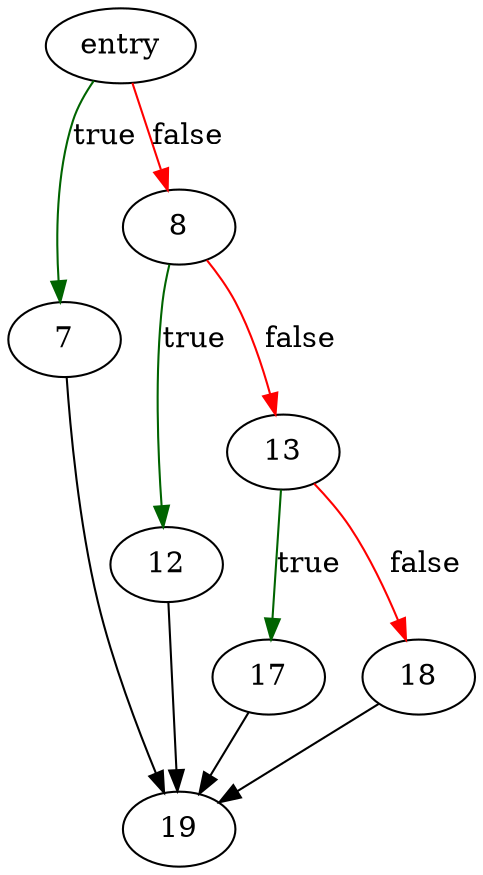 digraph "sqlite3IsRowid" {
	// Node definitions.
	1 [label=entry];
	7;
	8;
	12;
	13;
	17;
	18;
	19;

	// Edge definitions.
	1 -> 7 [
		color=darkgreen
		label=true
	];
	1 -> 8 [
		color=red
		label=false
	];
	7 -> 19;
	8 -> 12 [
		color=darkgreen
		label=true
	];
	8 -> 13 [
		color=red
		label=false
	];
	12 -> 19;
	13 -> 17 [
		color=darkgreen
		label=true
	];
	13 -> 18 [
		color=red
		label=false
	];
	17 -> 19;
	18 -> 19;
}